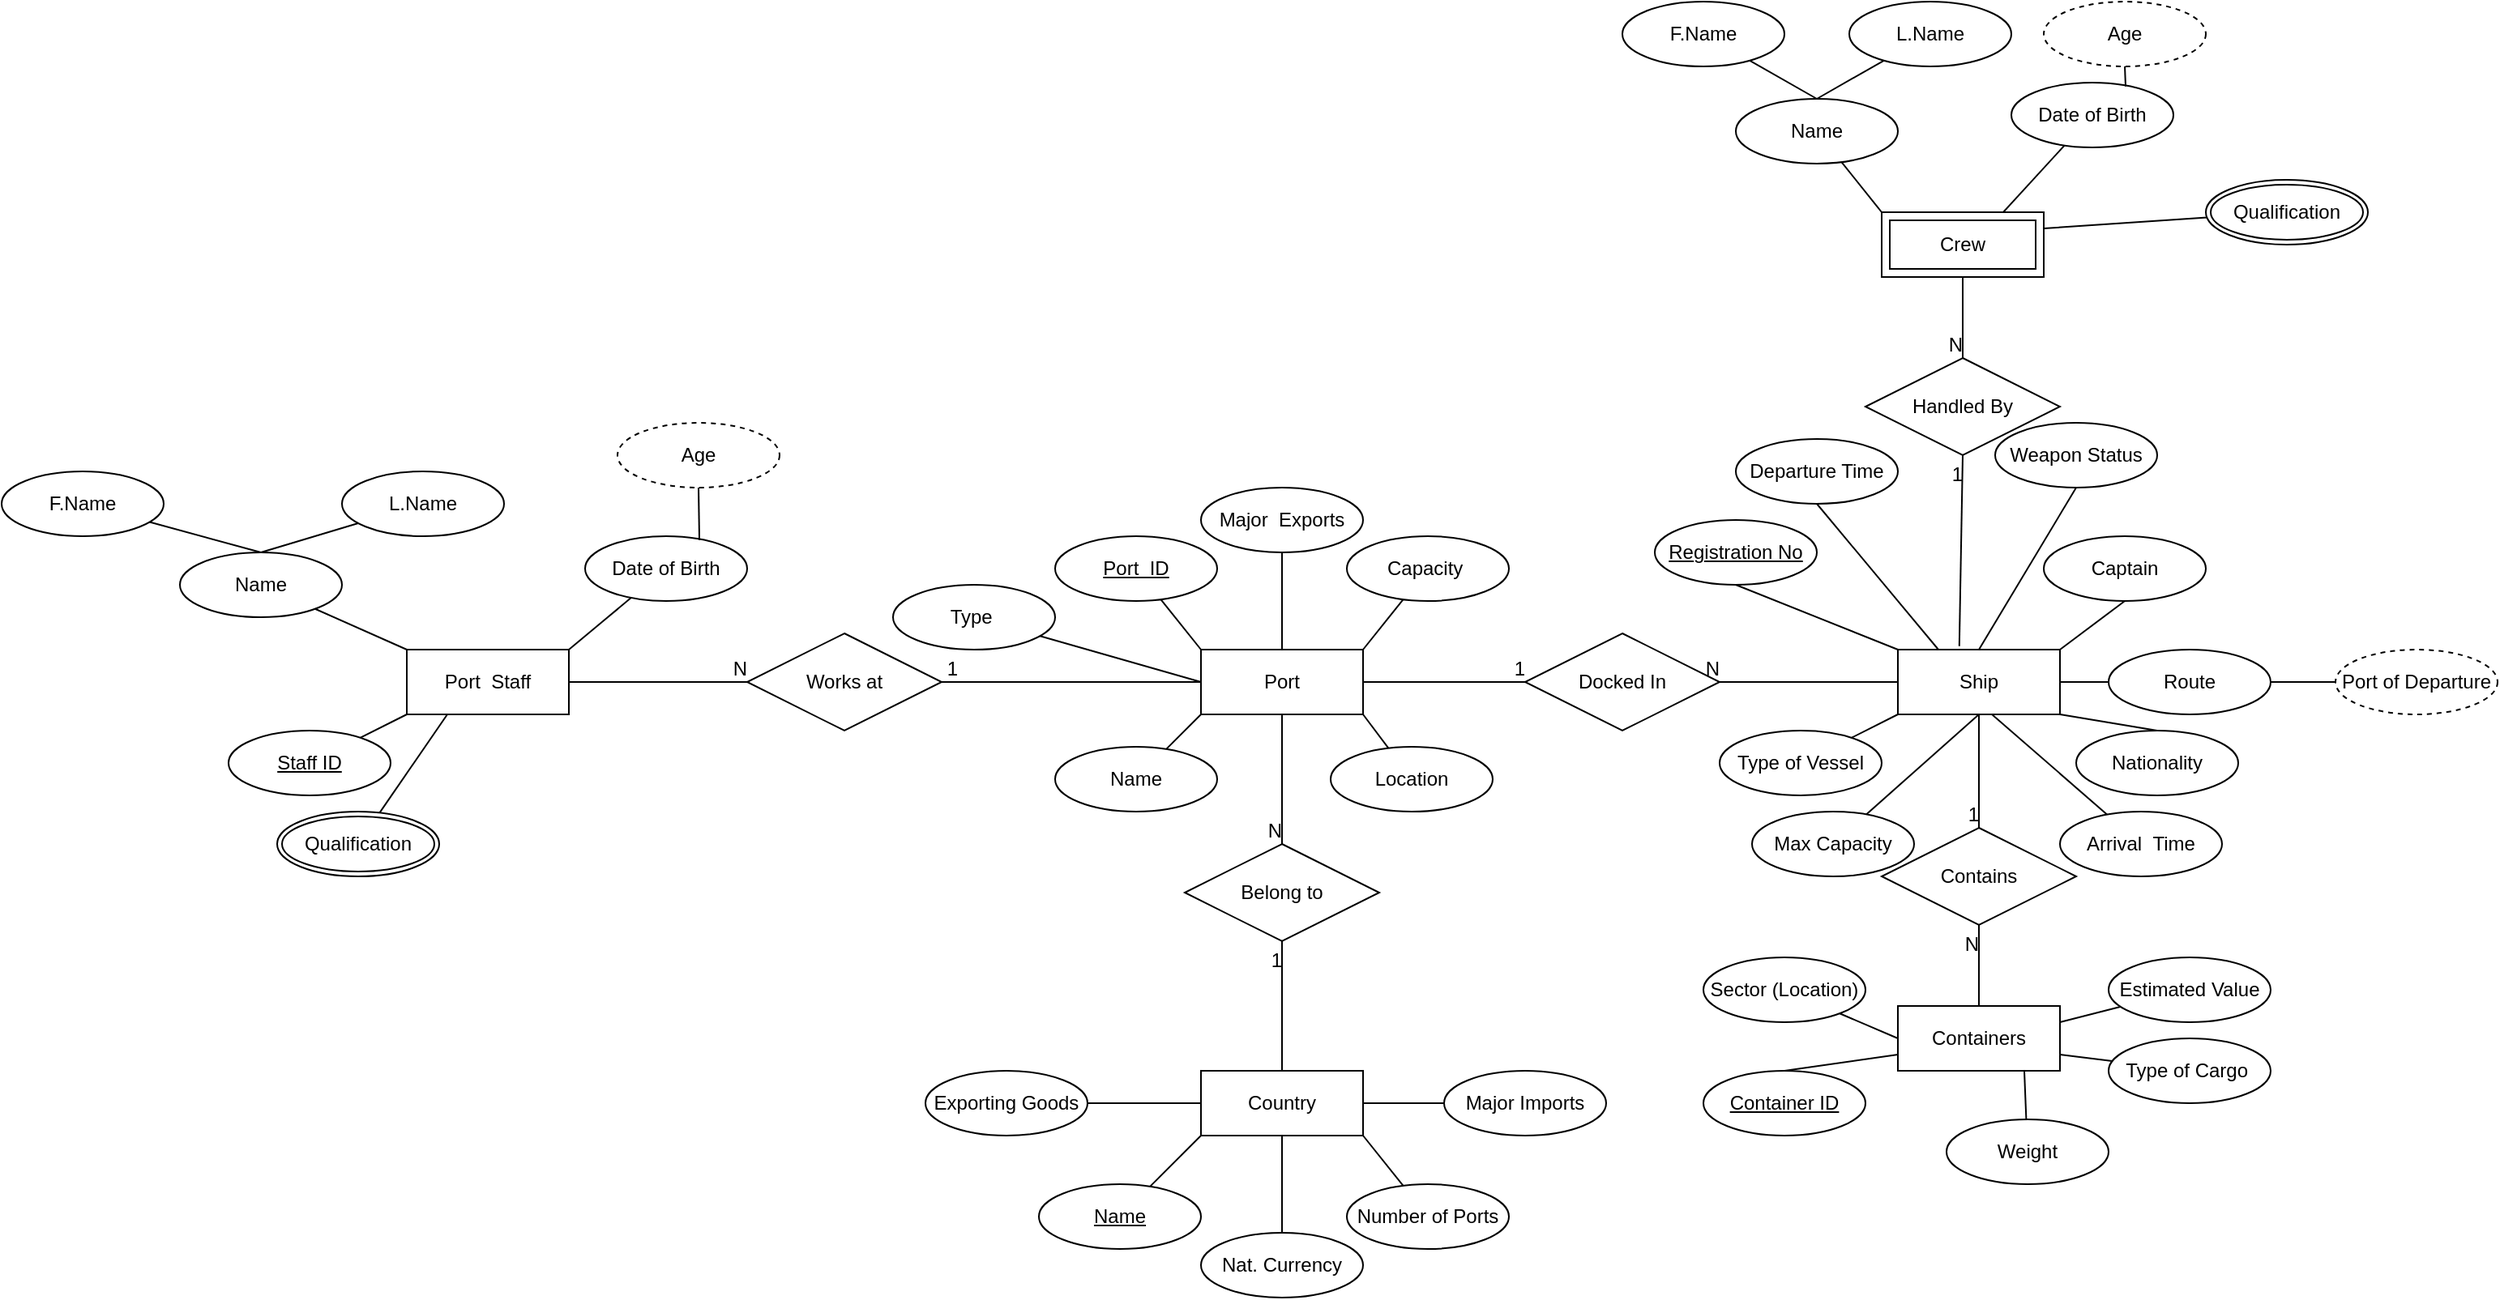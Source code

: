 <mxfile version="13.7.7" type="device"><diagram id="e5MhgNN1OMjfgGD6ZKYG" name="Page-1"><mxGraphModel dx="3327" dy="2065" grid="1" gridSize="10" guides="1" tooltips="1" connect="1" arrows="1" fold="1" page="1" pageScale="1" pageWidth="827" pageHeight="1169" math="0" shadow="0"><root><mxCell id="0"/><mxCell id="1" parent="0"/><mxCell id="Ocs1Zoy9mfLaAvdFqLfg-1" value="Ship" style="whiteSpace=wrap;html=1;align=center;" parent="1" vertex="1"><mxGeometry x="50" y="100" width="100" height="40" as="geometry"/></mxCell><mxCell id="Ocs1Zoy9mfLaAvdFqLfg-3" value="" style="endArrow=none;html=1;rounded=0;exitX=0.5;exitY=1;exitDx=0;exitDy=0;entryX=0;entryY=0;entryDx=0;entryDy=0;" parent="1" source="Ocs1Zoy9mfLaAvdFqLfg-27" target="Ocs1Zoy9mfLaAvdFqLfg-1" edge="1"><mxGeometry relative="1" as="geometry"><mxPoint x="10" y="70" as="sourcePoint"/><mxPoint x="110" y="170" as="targetPoint"/></mxGeometry></mxCell><mxCell id="Ocs1Zoy9mfLaAvdFqLfg-4" value="Captain" style="ellipse;whiteSpace=wrap;html=1;align=center;" parent="1" vertex="1"><mxGeometry x="140" y="30" width="100" height="40" as="geometry"/></mxCell><mxCell id="Ocs1Zoy9mfLaAvdFqLfg-5" value="" style="endArrow=none;html=1;rounded=0;exitX=0.5;exitY=1;exitDx=0;exitDy=0;entryX=1;entryY=0;entryDx=0;entryDy=0;" parent="1" source="Ocs1Zoy9mfLaAvdFqLfg-4" target="Ocs1Zoy9mfLaAvdFqLfg-1" edge="1"><mxGeometry relative="1" as="geometry"><mxPoint x="180" y="110" as="sourcePoint"/><mxPoint x="340" y="110" as="targetPoint"/></mxGeometry></mxCell><mxCell id="Ocs1Zoy9mfLaAvdFqLfg-6" value="" style="endArrow=none;html=1;rounded=0;exitX=0;exitY=1;exitDx=0;exitDy=0;" parent="1" source="Ocs1Zoy9mfLaAvdFqLfg-1" target="Ocs1Zoy9mfLaAvdFqLfg-8" edge="1"><mxGeometry relative="1" as="geometry"><mxPoint x="-40" y="210" as="sourcePoint"/><mxPoint x="15.811" y="181.026" as="targetPoint"/></mxGeometry></mxCell><mxCell id="Ocs1Zoy9mfLaAvdFqLfg-8" value="Type of Vessel" style="ellipse;whiteSpace=wrap;html=1;align=center;" parent="1" vertex="1"><mxGeometry x="-59.999" y="149.996" width="100" height="40" as="geometry"/></mxCell><mxCell id="Ocs1Zoy9mfLaAvdFqLfg-9" value="Nationality" style="ellipse;whiteSpace=wrap;html=1;align=center;" parent="1" vertex="1"><mxGeometry x="160" y="150" width="100" height="40" as="geometry"/></mxCell><mxCell id="Ocs1Zoy9mfLaAvdFqLfg-10" value="" style="endArrow=none;html=1;rounded=0;exitX=1;exitY=1;exitDx=0;exitDy=0;entryX=0.5;entryY=0;entryDx=0;entryDy=0;" parent="1" source="Ocs1Zoy9mfLaAvdFqLfg-1" target="Ocs1Zoy9mfLaAvdFqLfg-9" edge="1"><mxGeometry relative="1" as="geometry"><mxPoint x="210" y="130" as="sourcePoint"/><mxPoint x="370" y="130" as="targetPoint"/></mxGeometry></mxCell><mxCell id="Ocs1Zoy9mfLaAvdFqLfg-11" value="" style="endArrow=none;html=1;rounded=0;exitX=1;exitY=0.5;exitDx=0;exitDy=0;" parent="1" source="Ocs1Zoy9mfLaAvdFqLfg-1" target="Ocs1Zoy9mfLaAvdFqLfg-12" edge="1"><mxGeometry relative="1" as="geometry"><mxPoint x="180" y="119.5" as="sourcePoint"/><mxPoint x="230" y="120" as="targetPoint"/></mxGeometry></mxCell><mxCell id="Ocs1Zoy9mfLaAvdFqLfg-12" value="Route" style="ellipse;whiteSpace=wrap;html=1;align=center;" parent="1" vertex="1"><mxGeometry x="180" y="100" width="100" height="40" as="geometry"/></mxCell><mxCell id="Ocs1Zoy9mfLaAvdFqLfg-15" value="" style="endArrow=none;html=1;rounded=0;exitX=0.5;exitY=1;exitDx=0;exitDy=0;" parent="1" source="Ocs1Zoy9mfLaAvdFqLfg-1" target="Ocs1Zoy9mfLaAvdFqLfg-16" edge="1"><mxGeometry relative="1" as="geometry"><mxPoint x="70" y="290" as="sourcePoint"/><mxPoint x="100" y="240" as="targetPoint"/></mxGeometry></mxCell><mxCell id="Ocs1Zoy9mfLaAvdFqLfg-16" value="Max Capacity" style="ellipse;whiteSpace=wrap;html=1;align=center;" parent="1" vertex="1"><mxGeometry x="-40" y="200" width="100" height="40" as="geometry"/></mxCell><mxCell id="Ocs1Zoy9mfLaAvdFqLfg-17" value="Weapon Status" style="ellipse;whiteSpace=wrap;html=1;align=center;" parent="1" vertex="1"><mxGeometry x="110" y="-40" width="100" height="40" as="geometry"/></mxCell><mxCell id="Ocs1Zoy9mfLaAvdFqLfg-18" value="" style="endArrow=none;html=1;rounded=0;exitX=0.5;exitY=1;exitDx=0;exitDy=0;entryX=0.5;entryY=0;entryDx=0;entryDy=0;" parent="1" source="Ocs1Zoy9mfLaAvdFqLfg-17" target="Ocs1Zoy9mfLaAvdFqLfg-1" edge="1"><mxGeometry relative="1" as="geometry"><mxPoint x="80" y="320" as="sourcePoint"/><mxPoint x="240" y="320" as="targetPoint"/></mxGeometry></mxCell><mxCell id="Ocs1Zoy9mfLaAvdFqLfg-21" value="Docked In" style="shape=rhombus;perimeter=rhombusPerimeter;whiteSpace=wrap;html=1;align=center;" parent="1" vertex="1"><mxGeometry x="-180" y="90" width="120" height="60" as="geometry"/></mxCell><mxCell id="Ocs1Zoy9mfLaAvdFqLfg-24" value="Port" style="whiteSpace=wrap;html=1;align=center;" parent="1" vertex="1"><mxGeometry x="-380" y="100" width="100" height="40" as="geometry"/></mxCell><mxCell id="Ocs1Zoy9mfLaAvdFqLfg-25" value="" style="endArrow=none;html=1;rounded=0;exitX=1;exitY=0;exitDx=0;exitDy=0;" parent="1" source="Ocs1Zoy9mfLaAvdFqLfg-24" target="Ocs1Zoy9mfLaAvdFqLfg-26" edge="1"><mxGeometry relative="1" as="geometry"><mxPoint x="-400" y="50" as="sourcePoint"/><mxPoint x="-240" y="50" as="targetPoint"/></mxGeometry></mxCell><mxCell id="Ocs1Zoy9mfLaAvdFqLfg-26" value="Capacity&amp;nbsp;" style="ellipse;whiteSpace=wrap;html=1;align=center;" parent="1" vertex="1"><mxGeometry x="-290" y="30" width="100" height="40" as="geometry"/></mxCell><mxCell id="Ocs1Zoy9mfLaAvdFqLfg-27" value="Registration No" style="ellipse;whiteSpace=wrap;html=1;align=center;fontStyle=4;" parent="1" vertex="1"><mxGeometry x="-100" y="20" width="100" height="40" as="geometry"/></mxCell><mxCell id="Ocs1Zoy9mfLaAvdFqLfg-28" value="" style="endArrow=none;html=1;rounded=0;entryX=0;entryY=0;entryDx=0;entryDy=0;" parent="1" source="Ocs1Zoy9mfLaAvdFqLfg-29" target="Ocs1Zoy9mfLaAvdFqLfg-24" edge="1"><mxGeometry relative="1" as="geometry"><mxPoint x="-440" y="50" as="sourcePoint"/><mxPoint x="-420" y="130" as="targetPoint"/></mxGeometry></mxCell><mxCell id="Ocs1Zoy9mfLaAvdFqLfg-29" value="Port &amp;nbsp;ID" style="ellipse;whiteSpace=wrap;html=1;align=center;fontStyle=4;" parent="1" vertex="1"><mxGeometry x="-470" y="30" width="100" height="40" as="geometry"/></mxCell><mxCell id="Ocs1Zoy9mfLaAvdFqLfg-30" value="" style="endArrow=none;html=1;rounded=0;exitX=0.58;exitY=1;exitDx=0;exitDy=0;exitPerimeter=0;" parent="1" source="Ocs1Zoy9mfLaAvdFqLfg-1" target="Ocs1Zoy9mfLaAvdFqLfg-31" edge="1"><mxGeometry relative="1" as="geometry"><mxPoint x="190" y="380" as="sourcePoint"/><mxPoint x="170" y="230" as="targetPoint"/></mxGeometry></mxCell><mxCell id="Ocs1Zoy9mfLaAvdFqLfg-31" value="Arrival &amp;nbsp;Time" style="ellipse;whiteSpace=wrap;html=1;align=center;" parent="1" vertex="1"><mxGeometry x="150" y="200" width="100" height="40" as="geometry"/></mxCell><mxCell id="Ocs1Zoy9mfLaAvdFqLfg-32" value="" style="endArrow=none;html=1;rounded=0;entryX=0.25;entryY=0;entryDx=0;entryDy=0;exitX=0.5;exitY=1;exitDx=0;exitDy=0;" parent="1" source="Ocs1Zoy9mfLaAvdFqLfg-33" target="Ocs1Zoy9mfLaAvdFqLfg-1" edge="1"><mxGeometry relative="1" as="geometry"><mxPoint x="20" y="-10" as="sourcePoint"/><mxPoint x="70" y="270" as="targetPoint"/></mxGeometry></mxCell><mxCell id="Ocs1Zoy9mfLaAvdFqLfg-33" value="Departure Time" style="ellipse;whiteSpace=wrap;html=1;align=center;" parent="1" vertex="1"><mxGeometry x="-50" y="-30" width="100" height="40" as="geometry"/></mxCell><mxCell id="Ocs1Zoy9mfLaAvdFqLfg-34" value="" style="endArrow=none;html=1;rounded=0;exitX=0;exitY=1;exitDx=0;exitDy=0;" parent="1" source="Ocs1Zoy9mfLaAvdFqLfg-24" target="Ocs1Zoy9mfLaAvdFqLfg-35" edge="1"><mxGeometry relative="1" as="geometry"><mxPoint x="-390" y="180" as="sourcePoint"/><mxPoint x="-421" y="180" as="targetPoint"/></mxGeometry></mxCell><mxCell id="Ocs1Zoy9mfLaAvdFqLfg-35" value="Name" style="ellipse;whiteSpace=wrap;html=1;align=center;" parent="1" vertex="1"><mxGeometry x="-470" y="160" width="100" height="40" as="geometry"/></mxCell><mxCell id="Ocs1Zoy9mfLaAvdFqLfg-37" value="Contains" style="shape=rhombus;perimeter=rhombusPerimeter;whiteSpace=wrap;html=1;align=center;" parent="1" vertex="1"><mxGeometry x="40" y="210" width="120" height="60" as="geometry"/></mxCell><mxCell id="Ocs1Zoy9mfLaAvdFqLfg-40" value="Containers" style="whiteSpace=wrap;html=1;align=center;" parent="1" vertex="1"><mxGeometry x="50" y="320" width="100" height="40" as="geometry"/></mxCell><mxCell id="Ocs1Zoy9mfLaAvdFqLfg-41" value="" style="endArrow=none;html=1;rounded=0;exitX=1;exitY=0.75;exitDx=0;exitDy=0;" parent="1" source="Ocs1Zoy9mfLaAvdFqLfg-40" target="Ocs1Zoy9mfLaAvdFqLfg-42" edge="1"><mxGeometry relative="1" as="geometry"><mxPoint x="190" y="420" as="sourcePoint"/><mxPoint x="210" y="420" as="targetPoint"/></mxGeometry></mxCell><mxCell id="Ocs1Zoy9mfLaAvdFqLfg-42" value="Type of Cargo&amp;nbsp;" style="ellipse;whiteSpace=wrap;html=1;align=center;" parent="1" vertex="1"><mxGeometry x="180" y="340" width="100" height="40" as="geometry"/></mxCell><mxCell id="Ocs1Zoy9mfLaAvdFqLfg-43" value="" style="endArrow=none;html=1;rounded=0;entryX=0;entryY=0.75;entryDx=0;entryDy=0;exitX=0.5;exitY=0;exitDx=0;exitDy=0;" parent="1" source="Ocs1Zoy9mfLaAvdFqLfg-45" target="Ocs1Zoy9mfLaAvdFqLfg-40" edge="1"><mxGeometry relative="1" as="geometry"><mxPoint x="27.735" y="403.359" as="sourcePoint"/><mxPoint x="-160" y="500" as="targetPoint"/></mxGeometry></mxCell><mxCell id="Ocs1Zoy9mfLaAvdFqLfg-45" value="Container ID" style="ellipse;whiteSpace=wrap;html=1;align=center;fontStyle=4;" parent="1" vertex="1"><mxGeometry x="-70" y="360" width="100" height="40" as="geometry"/></mxCell><mxCell id="Ocs1Zoy9mfLaAvdFqLfg-46" value="" style="endArrow=none;html=1;rounded=0;exitX=0.082;exitY=0.756;exitDx=0;exitDy=0;entryX=1;entryY=0.25;entryDx=0;entryDy=0;exitPerimeter=0;" parent="1" source="Ocs1Zoy9mfLaAvdFqLfg-47" target="Ocs1Zoy9mfLaAvdFqLfg-40" edge="1"><mxGeometry relative="1" as="geometry"><mxPoint x="341" y="450" as="sourcePoint"/><mxPoint x="250" y="600" as="targetPoint"/></mxGeometry></mxCell><mxCell id="Ocs1Zoy9mfLaAvdFqLfg-47" value="Estimated Value" style="ellipse;whiteSpace=wrap;html=1;align=center;" parent="1" vertex="1"><mxGeometry x="180" y="290" width="100" height="40" as="geometry"/></mxCell><mxCell id="Ocs1Zoy9mfLaAvdFqLfg-48" value="" style="endArrow=none;html=1;rounded=0;entryX=0;entryY=0.5;entryDx=0;entryDy=0;" parent="1" source="Ocs1Zoy9mfLaAvdFqLfg-49" target="Ocs1Zoy9mfLaAvdFqLfg-40" edge="1"><mxGeometry relative="1" as="geometry"><mxPoint x="-30" y="370" as="sourcePoint"/><mxPoint x="-20" y="350" as="targetPoint"/></mxGeometry></mxCell><mxCell id="Ocs1Zoy9mfLaAvdFqLfg-49" value="Sector (Location)" style="ellipse;whiteSpace=wrap;html=1;align=center;" parent="1" vertex="1"><mxGeometry x="-70" y="290" width="100" height="40" as="geometry"/></mxCell><mxCell id="Ocs1Zoy9mfLaAvdFqLfg-50" value="" style="endArrow=none;html=1;rounded=0;" parent="1" target="Ocs1Zoy9mfLaAvdFqLfg-51" edge="1"><mxGeometry relative="1" as="geometry"><mxPoint x="128" y="360" as="sourcePoint"/><mxPoint x="170" y="460" as="targetPoint"/></mxGeometry></mxCell><mxCell id="Ocs1Zoy9mfLaAvdFqLfg-51" value="Weight" style="ellipse;whiteSpace=wrap;html=1;align=center;" parent="1" vertex="1"><mxGeometry x="80" y="390" width="100" height="40" as="geometry"/></mxCell><mxCell id="Ocs1Zoy9mfLaAvdFqLfg-52" value="" style="endArrow=none;html=1;rounded=0;exitX=1;exitY=1;exitDx=0;exitDy=0;" parent="1" source="Ocs1Zoy9mfLaAvdFqLfg-24" target="Ocs1Zoy9mfLaAvdFqLfg-53" edge="1"><mxGeometry relative="1" as="geometry"><mxPoint x="-340" y="260" as="sourcePoint"/><mxPoint x="-290" y="200" as="targetPoint"/></mxGeometry></mxCell><mxCell id="Ocs1Zoy9mfLaAvdFqLfg-53" value="Location" style="ellipse;whiteSpace=wrap;html=1;align=center;" parent="1" vertex="1"><mxGeometry x="-300" y="160" width="100" height="40" as="geometry"/></mxCell><mxCell id="Ocs1Zoy9mfLaAvdFqLfg-54" value="" style="endArrow=none;html=1;rounded=0;entryX=0;entryY=0.5;entryDx=0;entryDy=0;" parent="1" target="Ocs1Zoy9mfLaAvdFqLfg-116" edge="1"><mxGeometry relative="1" as="geometry"><mxPoint x="280" y="120" as="sourcePoint"/><mxPoint x="310" y="120" as="targetPoint"/></mxGeometry></mxCell><mxCell id="Ocs1Zoy9mfLaAvdFqLfg-60" value="" style="endArrow=none;html=1;rounded=0;entryX=1;entryY=0.5;entryDx=0;entryDy=0;exitX=0;exitY=0.5;exitDx=0;exitDy=0;" parent="1" source="Ocs1Zoy9mfLaAvdFqLfg-1" target="Ocs1Zoy9mfLaAvdFqLfg-21" edge="1"><mxGeometry relative="1" as="geometry"><mxPoint x="-200" y="280" as="sourcePoint"/><mxPoint x="-40" y="280" as="targetPoint"/></mxGeometry></mxCell><mxCell id="Ocs1Zoy9mfLaAvdFqLfg-61" value="N" style="resizable=0;html=1;align=right;verticalAlign=bottom;" parent="Ocs1Zoy9mfLaAvdFqLfg-60" connectable="0" vertex="1"><mxGeometry x="1" relative="1" as="geometry"/></mxCell><mxCell id="Ocs1Zoy9mfLaAvdFqLfg-62" value="" style="endArrow=none;html=1;rounded=0;entryX=0;entryY=0.5;entryDx=0;entryDy=0;" parent="1" target="Ocs1Zoy9mfLaAvdFqLfg-21" edge="1"><mxGeometry relative="1" as="geometry"><mxPoint x="-280" y="120" as="sourcePoint"/><mxPoint x="-180" y="120" as="targetPoint"/></mxGeometry></mxCell><mxCell id="Ocs1Zoy9mfLaAvdFqLfg-63" value="1" style="resizable=0;html=1;align=right;verticalAlign=bottom;" parent="Ocs1Zoy9mfLaAvdFqLfg-62" connectable="0" vertex="1"><mxGeometry x="1" relative="1" as="geometry"/></mxCell><mxCell id="Ocs1Zoy9mfLaAvdFqLfg-64" value="" style="endArrow=none;html=1;rounded=0;entryX=0.5;entryY=0;entryDx=0;entryDy=0;exitX=0.5;exitY=1;exitDx=0;exitDy=0;" parent="1" source="Ocs1Zoy9mfLaAvdFqLfg-1" target="Ocs1Zoy9mfLaAvdFqLfg-37" edge="1"><mxGeometry relative="1" as="geometry"><mxPoint x="-160" y="270" as="sourcePoint"/><mxPoint y="270" as="targetPoint"/></mxGeometry></mxCell><mxCell id="Ocs1Zoy9mfLaAvdFqLfg-65" value="1" style="resizable=0;html=1;align=right;verticalAlign=bottom;" parent="Ocs1Zoy9mfLaAvdFqLfg-64" connectable="0" vertex="1"><mxGeometry x="1" relative="1" as="geometry"/></mxCell><mxCell id="Ocs1Zoy9mfLaAvdFqLfg-66" value="" style="endArrow=none;html=1;rounded=0;entryX=0.5;entryY=1;entryDx=0;entryDy=0;exitX=0.5;exitY=0;exitDx=0;exitDy=0;" parent="1" source="Ocs1Zoy9mfLaAvdFqLfg-40" target="Ocs1Zoy9mfLaAvdFqLfg-37" edge="1"><mxGeometry relative="1" as="geometry"><mxPoint x="-100" y="280" as="sourcePoint"/><mxPoint x="60" y="280" as="targetPoint"/></mxGeometry></mxCell><mxCell id="Ocs1Zoy9mfLaAvdFqLfg-67" value="N" style="resizable=0;html=1;align=right;verticalAlign=bottom;" parent="Ocs1Zoy9mfLaAvdFqLfg-66" connectable="0" vertex="1"><mxGeometry x="1" relative="1" as="geometry"><mxPoint y="20" as="offset"/></mxGeometry></mxCell><mxCell id="Ocs1Zoy9mfLaAvdFqLfg-68" value="Belong to" style="shape=rhombus;perimeter=rhombusPerimeter;whiteSpace=wrap;html=1;align=center;" parent="1" vertex="1"><mxGeometry x="-390" y="220" width="120" height="60" as="geometry"/></mxCell><mxCell id="Ocs1Zoy9mfLaAvdFqLfg-70" value="" style="endArrow=none;html=1;rounded=0;entryX=0.5;entryY=1;entryDx=0;entryDy=0;" parent="1" source="Ocs1Zoy9mfLaAvdFqLfg-72" target="Ocs1Zoy9mfLaAvdFqLfg-68" edge="1"><mxGeometry relative="1" as="geometry"><mxPoint x="-330" y="380" as="sourcePoint"/><mxPoint x="-220" y="380" as="targetPoint"/></mxGeometry></mxCell><mxCell id="Ocs1Zoy9mfLaAvdFqLfg-71" value="1" style="resizable=0;html=1;align=right;verticalAlign=bottom;" parent="Ocs1Zoy9mfLaAvdFqLfg-70" connectable="0" vertex="1"><mxGeometry x="1" relative="1" as="geometry"><mxPoint y="20" as="offset"/></mxGeometry></mxCell><mxCell id="Ocs1Zoy9mfLaAvdFqLfg-72" value="Country" style="whiteSpace=wrap;html=1;align=center;" parent="1" vertex="1"><mxGeometry x="-380" y="360" width="100" height="40" as="geometry"/></mxCell><mxCell id="Ocs1Zoy9mfLaAvdFqLfg-75" value="" style="endArrow=none;html=1;rounded=0;entryX=0.5;entryY=0;entryDx=0;entryDy=0;exitX=0.5;exitY=1;exitDx=0;exitDy=0;" parent="1" source="Ocs1Zoy9mfLaAvdFqLfg-24" target="Ocs1Zoy9mfLaAvdFqLfg-68" edge="1"><mxGeometry relative="1" as="geometry"><mxPoint x="-520" y="410" as="sourcePoint"/><mxPoint x="-360" y="410" as="targetPoint"/></mxGeometry></mxCell><mxCell id="Ocs1Zoy9mfLaAvdFqLfg-76" value="N" style="resizable=0;html=1;align=right;verticalAlign=bottom;" parent="Ocs1Zoy9mfLaAvdFqLfg-75" connectable="0" vertex="1"><mxGeometry x="1" relative="1" as="geometry"/></mxCell><mxCell id="Ocs1Zoy9mfLaAvdFqLfg-77" value="" style="endArrow=none;html=1;rounded=0;exitX=0;exitY=1;exitDx=0;exitDy=0;" parent="1" source="Ocs1Zoy9mfLaAvdFqLfg-72" target="Ocs1Zoy9mfLaAvdFqLfg-78" edge="1"><mxGeometry relative="1" as="geometry"><mxPoint x="-480" y="470" as="sourcePoint"/><mxPoint x="-400" y="450" as="targetPoint"/></mxGeometry></mxCell><mxCell id="Ocs1Zoy9mfLaAvdFqLfg-78" value="Name" style="ellipse;whiteSpace=wrap;html=1;align=center;fontStyle=4;" parent="1" vertex="1"><mxGeometry x="-480" y="430" width="100" height="40" as="geometry"/></mxCell><mxCell id="Ocs1Zoy9mfLaAvdFqLfg-79" value="" style="endArrow=none;html=1;rounded=0;exitX=1;exitY=1;exitDx=0;exitDy=0;" parent="1" source="Ocs1Zoy9mfLaAvdFqLfg-72" target="Ocs1Zoy9mfLaAvdFqLfg-80" edge="1"><mxGeometry relative="1" as="geometry"><mxPoint x="-260" y="500" as="sourcePoint"/><mxPoint x="-240" y="450" as="targetPoint"/></mxGeometry></mxCell><mxCell id="Ocs1Zoy9mfLaAvdFqLfg-80" value="Number of Ports" style="ellipse;whiteSpace=wrap;html=1;align=center;" parent="1" vertex="1"><mxGeometry x="-290" y="430" width="100" height="40" as="geometry"/></mxCell><mxCell id="Ocs1Zoy9mfLaAvdFqLfg-81" value="" style="endArrow=none;html=1;rounded=0;entryX=0;entryY=0.5;entryDx=0;entryDy=0;" parent="1" source="Ocs1Zoy9mfLaAvdFqLfg-82" target="Ocs1Zoy9mfLaAvdFqLfg-24" edge="1"><mxGeometry relative="1" as="geometry"><mxPoint x="-520" y="120" as="sourcePoint"/><mxPoint x="-480" y="130" as="targetPoint"/></mxGeometry></mxCell><mxCell id="Ocs1Zoy9mfLaAvdFqLfg-82" value="Type&amp;nbsp;" style="ellipse;whiteSpace=wrap;html=1;align=center;" parent="1" vertex="1"><mxGeometry x="-570" y="60" width="100" height="40" as="geometry"/></mxCell><mxCell id="Ocs1Zoy9mfLaAvdFqLfg-84" value="" style="endArrow=none;html=1;rounded=0;entryX=0.5;entryY=0;entryDx=0;entryDy=0;" parent="1" source="Ocs1Zoy9mfLaAvdFqLfg-85" target="Ocs1Zoy9mfLaAvdFqLfg-24" edge="1"><mxGeometry relative="1" as="geometry"><mxPoint x="-330" y="-1.176" as="sourcePoint"/><mxPoint x="-430" y="290" as="targetPoint"/></mxGeometry></mxCell><mxCell id="Ocs1Zoy9mfLaAvdFqLfg-85" value="Major &amp;nbsp;Exports" style="ellipse;whiteSpace=wrap;html=1;align=center;" parent="1" vertex="1"><mxGeometry x="-380" y="0.004" width="100" height="40" as="geometry"/></mxCell><mxCell id="Ocs1Zoy9mfLaAvdFqLfg-86" value="" style="endArrow=none;html=1;rounded=0;entryX=0;entryY=0.5;entryDx=0;entryDy=0;" parent="1" source="Ocs1Zoy9mfLaAvdFqLfg-87" target="Ocs1Zoy9mfLaAvdFqLfg-72" edge="1"><mxGeometry relative="1" as="geometry"><mxPoint x="-500" y="380" as="sourcePoint"/><mxPoint x="-480" y="370" as="targetPoint"/></mxGeometry></mxCell><mxCell id="Ocs1Zoy9mfLaAvdFqLfg-87" value="Exporting Goods" style="ellipse;whiteSpace=wrap;html=1;align=center;" parent="1" vertex="1"><mxGeometry x="-550" y="360" width="100" height="40" as="geometry"/></mxCell><mxCell id="Ocs1Zoy9mfLaAvdFqLfg-88" value="" style="endArrow=none;html=1;rounded=0;exitX=1;exitY=0.5;exitDx=0;exitDy=0;" parent="1" source="Ocs1Zoy9mfLaAvdFqLfg-72" target="Ocs1Zoy9mfLaAvdFqLfg-89" edge="1"><mxGeometry relative="1" as="geometry"><mxPoint x="-450" y="570" as="sourcePoint"/><mxPoint x="-180" y="380" as="targetPoint"/></mxGeometry></mxCell><mxCell id="Ocs1Zoy9mfLaAvdFqLfg-89" value="Major Imports" style="ellipse;whiteSpace=wrap;html=1;align=center;" parent="1" vertex="1"><mxGeometry x="-230" y="360" width="100" height="40" as="geometry"/></mxCell><mxCell id="Ocs1Zoy9mfLaAvdFqLfg-90" value="" style="endArrow=none;html=1;rounded=0;exitX=0.5;exitY=1;exitDx=0;exitDy=0;entryX=0.5;entryY=0;entryDx=0;entryDy=0;" parent="1" source="Ocs1Zoy9mfLaAvdFqLfg-72" target="Ocs1Zoy9mfLaAvdFqLfg-91" edge="1"><mxGeometry relative="1" as="geometry"><mxPoint x="-420" y="520" as="sourcePoint"/><mxPoint x="-330" y="450" as="targetPoint"/></mxGeometry></mxCell><mxCell id="Ocs1Zoy9mfLaAvdFqLfg-91" value="Nat. Currency" style="ellipse;whiteSpace=wrap;html=1;align=center;" parent="1" vertex="1"><mxGeometry x="-380" y="460" width="100" height="40" as="geometry"/></mxCell><mxCell id="Ocs1Zoy9mfLaAvdFqLfg-95" value="Works at" style="shape=rhombus;perimeter=rhombusPerimeter;whiteSpace=wrap;html=1;align=center;" parent="1" vertex="1"><mxGeometry x="-660" y="90" width="120" height="60" as="geometry"/></mxCell><mxCell id="Ocs1Zoy9mfLaAvdFqLfg-99" value="Port &amp;nbsp;Staff" style="whiteSpace=wrap;html=1;align=center;" parent="1" vertex="1"><mxGeometry x="-870" y="100" width="100" height="40" as="geometry"/></mxCell><mxCell id="Ocs1Zoy9mfLaAvdFqLfg-100" value="" style="endArrow=none;html=1;rounded=0;entryX=0;entryY=0;entryDx=0;entryDy=0;" parent="1" source="Ocs1Zoy9mfLaAvdFqLfg-101" target="Ocs1Zoy9mfLaAvdFqLfg-99" edge="1"><mxGeometry relative="1" as="geometry"><mxPoint x="-960" y="60" as="sourcePoint"/><mxPoint x="-920" y="50" as="targetPoint"/></mxGeometry></mxCell><mxCell id="Ocs1Zoy9mfLaAvdFqLfg-101" value="Name" style="ellipse;whiteSpace=wrap;html=1;align=center;" parent="1" vertex="1"><mxGeometry x="-1010" y="40" width="100" height="40" as="geometry"/></mxCell><mxCell id="Ocs1Zoy9mfLaAvdFqLfg-102" value="" style="endArrow=none;html=1;rounded=0;entryX=0.5;entryY=0;entryDx=0;entryDy=0;" parent="1" source="Ocs1Zoy9mfLaAvdFqLfg-103" target="Ocs1Zoy9mfLaAvdFqLfg-101" edge="1"><mxGeometry relative="1" as="geometry"><mxPoint x="-1070" y="10" as="sourcePoint"/><mxPoint x="-960" y="-10" as="targetPoint"/></mxGeometry></mxCell><mxCell id="Ocs1Zoy9mfLaAvdFqLfg-103" value="F.Name" style="ellipse;whiteSpace=wrap;html=1;align=center;" parent="1" vertex="1"><mxGeometry x="-1120" y="-10" width="100" height="40" as="geometry"/></mxCell><mxCell id="Ocs1Zoy9mfLaAvdFqLfg-105" value="" style="endArrow=none;html=1;rounded=0;exitX=0.5;exitY=0;exitDx=0;exitDy=0;" parent="1" source="Ocs1Zoy9mfLaAvdFqLfg-101" target="Ocs1Zoy9mfLaAvdFqLfg-106" edge="1"><mxGeometry relative="1" as="geometry"><mxPoint x="-930" y="-10" as="sourcePoint"/><mxPoint x="-860" y="10" as="targetPoint"/></mxGeometry></mxCell><mxCell id="Ocs1Zoy9mfLaAvdFqLfg-106" value="L.Name" style="ellipse;whiteSpace=wrap;html=1;align=center;" parent="1" vertex="1"><mxGeometry x="-910" y="-10" width="100" height="40" as="geometry"/></mxCell><mxCell id="Ocs1Zoy9mfLaAvdFqLfg-107" value="" style="endArrow=none;html=1;rounded=0;exitX=0;exitY=1;exitDx=0;exitDy=0;" parent="1" source="Ocs1Zoy9mfLaAvdFqLfg-99" target="Ocs1Zoy9mfLaAvdFqLfg-108" edge="1"><mxGeometry relative="1" as="geometry"><mxPoint x="-890" y="200" as="sourcePoint"/><mxPoint x="-930" y="170" as="targetPoint"/></mxGeometry></mxCell><mxCell id="Ocs1Zoy9mfLaAvdFqLfg-108" value="Staff ID" style="ellipse;whiteSpace=wrap;html=1;align=center;fontStyle=4;" parent="1" vertex="1"><mxGeometry x="-980" y="150" width="100" height="40" as="geometry"/></mxCell><mxCell id="Ocs1Zoy9mfLaAvdFqLfg-112" value="" style="endArrow=none;html=1;rounded=0;exitX=1;exitY=0.5;exitDx=0;exitDy=0;entryX=0;entryY=0.5;entryDx=0;entryDy=0;" parent="1" source="Ocs1Zoy9mfLaAvdFqLfg-99" target="Ocs1Zoy9mfLaAvdFqLfg-95" edge="1"><mxGeometry relative="1" as="geometry"><mxPoint x="-720" y="230" as="sourcePoint"/><mxPoint x="-560" y="230" as="targetPoint"/></mxGeometry></mxCell><mxCell id="Ocs1Zoy9mfLaAvdFqLfg-113" value="N" style="resizable=0;html=1;align=right;verticalAlign=bottom;" parent="Ocs1Zoy9mfLaAvdFqLfg-112" connectable="0" vertex="1"><mxGeometry x="1" relative="1" as="geometry"/></mxCell><mxCell id="Ocs1Zoy9mfLaAvdFqLfg-114" value="" style="endArrow=none;html=1;rounded=0;exitX=1;exitY=0.5;exitDx=0;exitDy=0;entryX=0;entryY=0.5;entryDx=0;entryDy=0;" parent="1" source="Ocs1Zoy9mfLaAvdFqLfg-95" target="Ocs1Zoy9mfLaAvdFqLfg-24" edge="1"><mxGeometry relative="1" as="geometry"><mxPoint x="-600" y="230" as="sourcePoint"/><mxPoint x="-440" y="230" as="targetPoint"/></mxGeometry></mxCell><mxCell id="Ocs1Zoy9mfLaAvdFqLfg-115" value="1" style="resizable=0;html=1;align=right;verticalAlign=bottom;" parent="Ocs1Zoy9mfLaAvdFqLfg-114" connectable="0" vertex="1"><mxGeometry x="1" relative="1" as="geometry"><mxPoint x="-150" as="offset"/></mxGeometry></mxCell><mxCell id="Ocs1Zoy9mfLaAvdFqLfg-116" value="Port of Departure" style="ellipse;whiteSpace=wrap;html=1;align=center;dashed=1;" parent="1" vertex="1"><mxGeometry x="320" y="100" width="100" height="40" as="geometry"/></mxCell><mxCell id="Ocs1Zoy9mfLaAvdFqLfg-119" value="" style="endArrow=none;html=1;rounded=0;exitX=1;exitY=0;exitDx=0;exitDy=0;" parent="1" source="Ocs1Zoy9mfLaAvdFqLfg-99" target="Ocs1Zoy9mfLaAvdFqLfg-120" edge="1"><mxGeometry relative="1" as="geometry"><mxPoint x="-800" y="60" as="sourcePoint"/><mxPoint x="-710" y="50" as="targetPoint"/></mxGeometry></mxCell><mxCell id="Ocs1Zoy9mfLaAvdFqLfg-120" value="Date of Birth" style="ellipse;whiteSpace=wrap;html=1;align=center;" parent="1" vertex="1"><mxGeometry x="-760.0" y="30" width="100" height="40" as="geometry"/></mxCell><mxCell id="Ocs1Zoy9mfLaAvdFqLfg-121" value="Age" style="ellipse;whiteSpace=wrap;html=1;align=center;dashed=1;" parent="1" vertex="1"><mxGeometry x="-740" y="-40" width="100" height="40" as="geometry"/></mxCell><mxCell id="Ocs1Zoy9mfLaAvdFqLfg-122" value="" style="endArrow=none;html=1;rounded=0;exitX=0.5;exitY=1;exitDx=0;exitDy=0;entryX=0.705;entryY=0.058;entryDx=0;entryDy=0;entryPerimeter=0;" parent="1" source="Ocs1Zoy9mfLaAvdFqLfg-121" target="Ocs1Zoy9mfLaAvdFqLfg-120" edge="1"><mxGeometry relative="1" as="geometry"><mxPoint x="-600" as="sourcePoint"/><mxPoint x="-440" as="targetPoint"/></mxGeometry></mxCell><mxCell id="Ocs1Zoy9mfLaAvdFqLfg-133" value="" style="endArrow=none;html=1;rounded=0;exitX=0.5;exitY=1;exitDx=0;exitDy=0;entryX=0.379;entryY=-0.054;entryDx=0;entryDy=0;entryPerimeter=0;" parent="1" source="Ocs1Zoy9mfLaAvdFqLfg-140" target="Ocs1Zoy9mfLaAvdFqLfg-1" edge="1"><mxGeometry relative="1" as="geometry"><mxPoint x="79.29" y="-10.0" as="sourcePoint"/><mxPoint x="80" y="90" as="targetPoint"/></mxGeometry></mxCell><mxCell id="Ocs1Zoy9mfLaAvdFqLfg-140" value="Handled By" style="shape=rhombus;perimeter=rhombusPerimeter;whiteSpace=wrap;html=1;align=center;" parent="1" vertex="1"><mxGeometry x="30" y="-80" width="120" height="60" as="geometry"/></mxCell><mxCell id="Ocs1Zoy9mfLaAvdFqLfg-142" value="" style="endArrow=none;html=1;rounded=0;entryX=0;entryY=0;entryDx=0;entryDy=0;" parent="1" source="Ocs1Zoy9mfLaAvdFqLfg-143" target="Ocs1Zoy9mfLaAvdFqLfg-163" edge="1"><mxGeometry relative="1" as="geometry"><mxPoint x="-80" y="-220" as="sourcePoint"/><mxPoint x="40" y="-180.0" as="targetPoint"/></mxGeometry></mxCell><mxCell id="Ocs1Zoy9mfLaAvdFqLfg-143" value="Name" style="ellipse;whiteSpace=wrap;html=1;align=center;" parent="1" vertex="1"><mxGeometry x="-50" y="-240" width="100" height="40" as="geometry"/></mxCell><mxCell id="Ocs1Zoy9mfLaAvdFqLfg-144" value="" style="endArrow=none;html=1;rounded=0;entryX=0.5;entryY=0;entryDx=0;entryDy=0;" parent="1" source="Ocs1Zoy9mfLaAvdFqLfg-145" target="Ocs1Zoy9mfLaAvdFqLfg-143" edge="1"><mxGeometry relative="1" as="geometry"><mxPoint x="-190" y="-270" as="sourcePoint"/><mxPoint x="-80" y="-290" as="targetPoint"/></mxGeometry></mxCell><mxCell id="Ocs1Zoy9mfLaAvdFqLfg-145" value="F.Name" style="ellipse;whiteSpace=wrap;html=1;align=center;" parent="1" vertex="1"><mxGeometry x="-120" y="-300" width="100" height="40" as="geometry"/></mxCell><mxCell id="Ocs1Zoy9mfLaAvdFqLfg-146" value="" style="endArrow=none;html=1;rounded=0;exitX=0.5;exitY=0;exitDx=0;exitDy=0;" parent="1" source="Ocs1Zoy9mfLaAvdFqLfg-143" target="Ocs1Zoy9mfLaAvdFqLfg-147" edge="1"><mxGeometry relative="1" as="geometry"><mxPoint x="-50" y="-290" as="sourcePoint"/><mxPoint x="20" y="-270" as="targetPoint"/></mxGeometry></mxCell><mxCell id="Ocs1Zoy9mfLaAvdFqLfg-147" value="L.Name" style="ellipse;whiteSpace=wrap;html=1;align=center;" parent="1" vertex="1"><mxGeometry x="20" y="-300" width="100" height="40" as="geometry"/></mxCell><mxCell id="Ocs1Zoy9mfLaAvdFqLfg-150" value="" style="endArrow=none;html=1;rounded=0;exitX=0.5;exitY=1;exitDx=0;exitDy=0;entryX=0.5;entryY=0;entryDx=0;entryDy=0;" parent="1" source="Ocs1Zoy9mfLaAvdFqLfg-163" target="Ocs1Zoy9mfLaAvdFqLfg-140" edge="1"><mxGeometry relative="1" as="geometry"><mxPoint x="90" y="-140.0" as="sourcePoint"/><mxPoint x="320" y="-50" as="targetPoint"/></mxGeometry></mxCell><mxCell id="Ocs1Zoy9mfLaAvdFqLfg-151" value="N" style="resizable=0;html=1;align=right;verticalAlign=bottom;" parent="Ocs1Zoy9mfLaAvdFqLfg-150" connectable="0" vertex="1"><mxGeometry x="1" relative="1" as="geometry"/></mxCell><mxCell id="Ocs1Zoy9mfLaAvdFqLfg-152" value="1" style="resizable=0;html=1;align=right;verticalAlign=bottom;" parent="1" connectable="0" vertex="1"><mxGeometry x="90.0" as="geometry"/></mxCell><mxCell id="Ocs1Zoy9mfLaAvdFqLfg-153" value="" style="endArrow=none;html=1;rounded=0;exitX=0.75;exitY=0;exitDx=0;exitDy=0;" parent="1" source="Ocs1Zoy9mfLaAvdFqLfg-163" target="Ocs1Zoy9mfLaAvdFqLfg-154" edge="1"><mxGeometry relative="1" as="geometry"><mxPoint x="140" y="-180.0" as="sourcePoint"/><mxPoint x="170" y="-230" as="targetPoint"/></mxGeometry></mxCell><mxCell id="Ocs1Zoy9mfLaAvdFqLfg-154" value="Date of Birth" style="ellipse;whiteSpace=wrap;html=1;align=center;" parent="1" vertex="1"><mxGeometry x="120.0" y="-250" width="100" height="40" as="geometry"/></mxCell><mxCell id="Ocs1Zoy9mfLaAvdFqLfg-155" value="" style="endArrow=none;html=1;rounded=0;exitX=0.5;exitY=1;exitDx=0;exitDy=0;entryX=0.705;entryY=0.058;entryDx=0;entryDy=0;entryPerimeter=0;" parent="1" source="Ocs1Zoy9mfLaAvdFqLfg-156" target="Ocs1Zoy9mfLaAvdFqLfg-154" edge="1"><mxGeometry relative="1" as="geometry"><mxPoint x="190" y="-280.0" as="sourcePoint"/><mxPoint x="440" y="-280" as="targetPoint"/></mxGeometry></mxCell><mxCell id="Ocs1Zoy9mfLaAvdFqLfg-156" value="Age" style="ellipse;whiteSpace=wrap;html=1;align=center;dashed=1;" parent="1" vertex="1"><mxGeometry x="140" y="-300" width="100" height="40" as="geometry"/></mxCell><mxCell id="Ocs1Zoy9mfLaAvdFqLfg-159" value="" style="endArrow=none;html=1;rounded=0;exitX=1;exitY=0.25;exitDx=0;exitDy=0;" parent="1" source="Ocs1Zoy9mfLaAvdFqLfg-163" target="Ocs1Zoy9mfLaAvdFqLfg-160" edge="1"><mxGeometry relative="1" as="geometry"><mxPoint x="140" y="-170.0" as="sourcePoint"/><mxPoint x="310" y="-170" as="targetPoint"/></mxGeometry></mxCell><mxCell id="Ocs1Zoy9mfLaAvdFqLfg-160" value="Qualification" style="ellipse;shape=doubleEllipse;margin=3;whiteSpace=wrap;html=1;align=center;" parent="1" vertex="1"><mxGeometry x="240" y="-190.0" width="100" height="40" as="geometry"/></mxCell><mxCell id="Ocs1Zoy9mfLaAvdFqLfg-161" value="" style="endArrow=none;html=1;rounded=0;exitX=0.25;exitY=1;exitDx=0;exitDy=0;" parent="1" source="Ocs1Zoy9mfLaAvdFqLfg-99" target="Ocs1Zoy9mfLaAvdFqLfg-162" edge="1"><mxGeometry relative="1" as="geometry"><mxPoint x="-1030" y="370" as="sourcePoint"/><mxPoint x="-845" y="240" as="targetPoint"/></mxGeometry></mxCell><mxCell id="Ocs1Zoy9mfLaAvdFqLfg-162" value="Qualification" style="ellipse;shape=doubleEllipse;margin=3;whiteSpace=wrap;html=1;align=center;" parent="1" vertex="1"><mxGeometry x="-950" y="200" width="100" height="40" as="geometry"/></mxCell><mxCell id="Ocs1Zoy9mfLaAvdFqLfg-163" value="Crew" style="shape=ext;margin=3;double=1;whiteSpace=wrap;html=1;align=center;" parent="1" vertex="1"><mxGeometry x="40" y="-170.0" width="100" height="40" as="geometry"/></mxCell></root></mxGraphModel></diagram></mxfile>